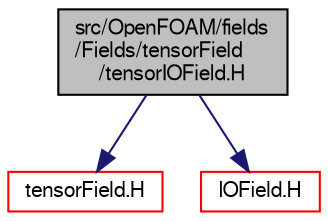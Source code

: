 digraph "src/OpenFOAM/fields/Fields/tensorField/tensorIOField.H"
{
  bgcolor="transparent";
  edge [fontname="FreeSans",fontsize="10",labelfontname="FreeSans",labelfontsize="10"];
  node [fontname="FreeSans",fontsize="10",shape=record];
  Node0 [label="src/OpenFOAM/fields\l/Fields/tensorField\l/tensorIOField.H",height=0.2,width=0.4,color="black", fillcolor="grey75", style="filled", fontcolor="black"];
  Node0 -> Node1 [color="midnightblue",fontsize="10",style="solid",fontname="FreeSans"];
  Node1 [label="tensorField.H",height=0.2,width=0.4,color="red",URL="$a09716.html"];
  Node0 -> Node98 [color="midnightblue",fontsize="10",style="solid",fontname="FreeSans"];
  Node98 [label="IOField.H",height=0.2,width=0.4,color="red",URL="$a09032.html"];
}
